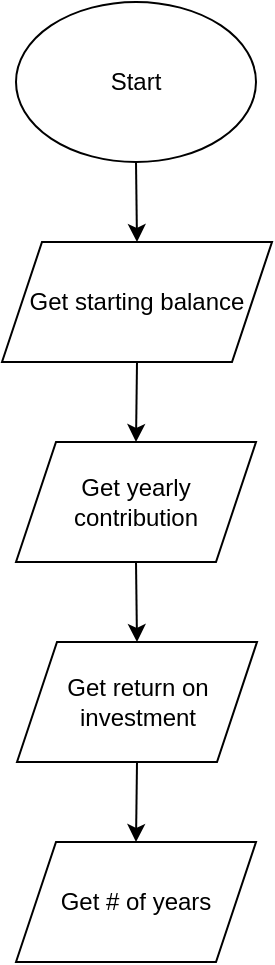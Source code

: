 <mxfile version="13.6.10" type="github">
  <diagram id="i7dEBs-npr6sWAwcBF_8" name="Page-1">
    <mxGraphModel dx="1424" dy="792" grid="1" gridSize="10" guides="1" tooltips="1" connect="1" arrows="1" fold="1" page="1" pageScale="1" pageWidth="850" pageHeight="1100" math="0" shadow="0">
      <root>
        <mxCell id="0" />
        <mxCell id="1" parent="0" />
        <mxCell id="CXA66Xq1C64-4AYXlIk8-1" value="Start" style="ellipse;whiteSpace=wrap;html=1;" vertex="1" parent="1">
          <mxGeometry x="365" width="120" height="80" as="geometry" />
        </mxCell>
        <mxCell id="CXA66Xq1C64-4AYXlIk8-2" value="Get starting balance" style="shape=parallelogram;perimeter=parallelogramPerimeter;whiteSpace=wrap;html=1;fixedSize=1;" vertex="1" parent="1">
          <mxGeometry x="358" y="120" width="135" height="60" as="geometry" />
        </mxCell>
        <mxCell id="CXA66Xq1C64-4AYXlIk8-3" value="" style="endArrow=classic;html=1;exitX=0.5;exitY=1;exitDx=0;exitDy=0;entryX=0.5;entryY=0;entryDx=0;entryDy=0;" edge="1" parent="1" source="CXA66Xq1C64-4AYXlIk8-1" target="CXA66Xq1C64-4AYXlIk8-2">
          <mxGeometry width="50" height="50" relative="1" as="geometry">
            <mxPoint x="400" y="430" as="sourcePoint" />
            <mxPoint x="450" y="380" as="targetPoint" />
          </mxGeometry>
        </mxCell>
        <mxCell id="CXA66Xq1C64-4AYXlIk8-4" value="Get yearly contribution" style="shape=parallelogram;perimeter=parallelogramPerimeter;whiteSpace=wrap;html=1;fixedSize=1;" vertex="1" parent="1">
          <mxGeometry x="365" y="220" width="120" height="60" as="geometry" />
        </mxCell>
        <mxCell id="CXA66Xq1C64-4AYXlIk8-5" value="" style="endArrow=classic;html=1;exitX=0.5;exitY=1;exitDx=0;exitDy=0;entryX=0.5;entryY=0;entryDx=0;entryDy=0;" edge="1" parent="1" source="CXA66Xq1C64-4AYXlIk8-2" target="CXA66Xq1C64-4AYXlIk8-4">
          <mxGeometry width="50" height="50" relative="1" as="geometry">
            <mxPoint x="400" y="430" as="sourcePoint" />
            <mxPoint x="450" y="380" as="targetPoint" />
          </mxGeometry>
        </mxCell>
        <mxCell id="CXA66Xq1C64-4AYXlIk8-6" value="Get return on investment" style="shape=parallelogram;perimeter=parallelogramPerimeter;whiteSpace=wrap;html=1;fixedSize=1;" vertex="1" parent="1">
          <mxGeometry x="365.5" y="320" width="120" height="60" as="geometry" />
        </mxCell>
        <mxCell id="CXA66Xq1C64-4AYXlIk8-7" value="Get # of years" style="shape=parallelogram;perimeter=parallelogramPerimeter;whiteSpace=wrap;html=1;fixedSize=1;" vertex="1" parent="1">
          <mxGeometry x="365" y="420" width="120" height="60" as="geometry" />
        </mxCell>
        <mxCell id="CXA66Xq1C64-4AYXlIk8-8" value="" style="endArrow=classic;html=1;exitX=0.5;exitY=1;exitDx=0;exitDy=0;entryX=0.5;entryY=0;entryDx=0;entryDy=0;" edge="1" parent="1" source="CXA66Xq1C64-4AYXlIk8-4" target="CXA66Xq1C64-4AYXlIk8-6">
          <mxGeometry width="50" height="50" relative="1" as="geometry">
            <mxPoint x="430" y="290" as="sourcePoint" />
            <mxPoint x="450" y="370" as="targetPoint" />
          </mxGeometry>
        </mxCell>
        <mxCell id="CXA66Xq1C64-4AYXlIk8-11" value="" style="endArrow=classic;html=1;exitX=0.5;exitY=1;exitDx=0;exitDy=0;entryX=0.5;entryY=0;entryDx=0;entryDy=0;" edge="1" parent="1" source="CXA66Xq1C64-4AYXlIk8-6" target="CXA66Xq1C64-4AYXlIk8-7">
          <mxGeometry width="50" height="50" relative="1" as="geometry">
            <mxPoint x="400" y="420" as="sourcePoint" />
            <mxPoint x="450" y="370" as="targetPoint" />
          </mxGeometry>
        </mxCell>
      </root>
    </mxGraphModel>
  </diagram>
</mxfile>
